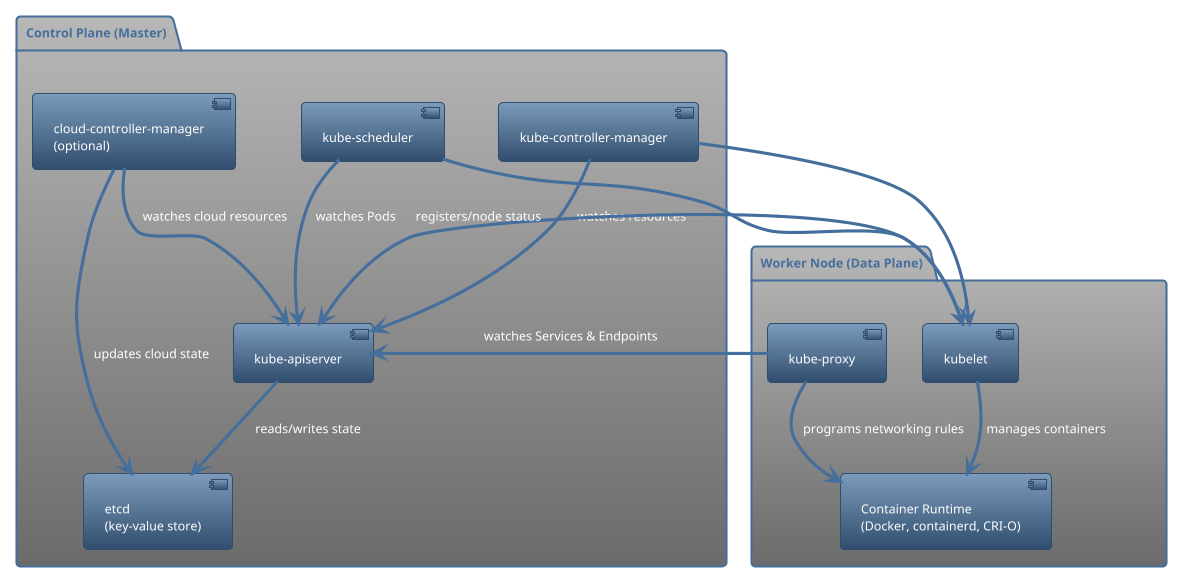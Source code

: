 @startuml
!theme spacelab

package "Control Plane (Master)" {
  [kube-apiserver] as APIServer
  [etcd\n(key-value store)] as ETCD
  [kube-scheduler] as Scheduler
  [kube-controller-manager] as ControllerManager
  [cloud-controller-manager\n(optional)] as CloudController
}

package "Worker Node (Data Plane)" {
  [kubelet] as Kubelet
  [kube-proxy] as KubeProxy
  [Container Runtime\n(Docker, containerd, CRI-O)] as Runtime
}

APIServer --> ETCD : reads/writes state
Scheduler --> APIServer : watches Pods
Scheduler --> Kubelet : assigns Pods to nodes

ControllerManager --> APIServer : watches resources
ControllerManager --> Kubelet : creates/deletes Pods

CloudController --> APIServer : watches cloud resources
CloudController --> ETCD : updates cloud state

Kubelet --> APIServer : registers/node status
Kubelet --> Runtime : manages containers
KubeProxy --> APIServer : watches Services & Endpoints
KubeProxy --> Runtime : programs networking rules

@enduml
